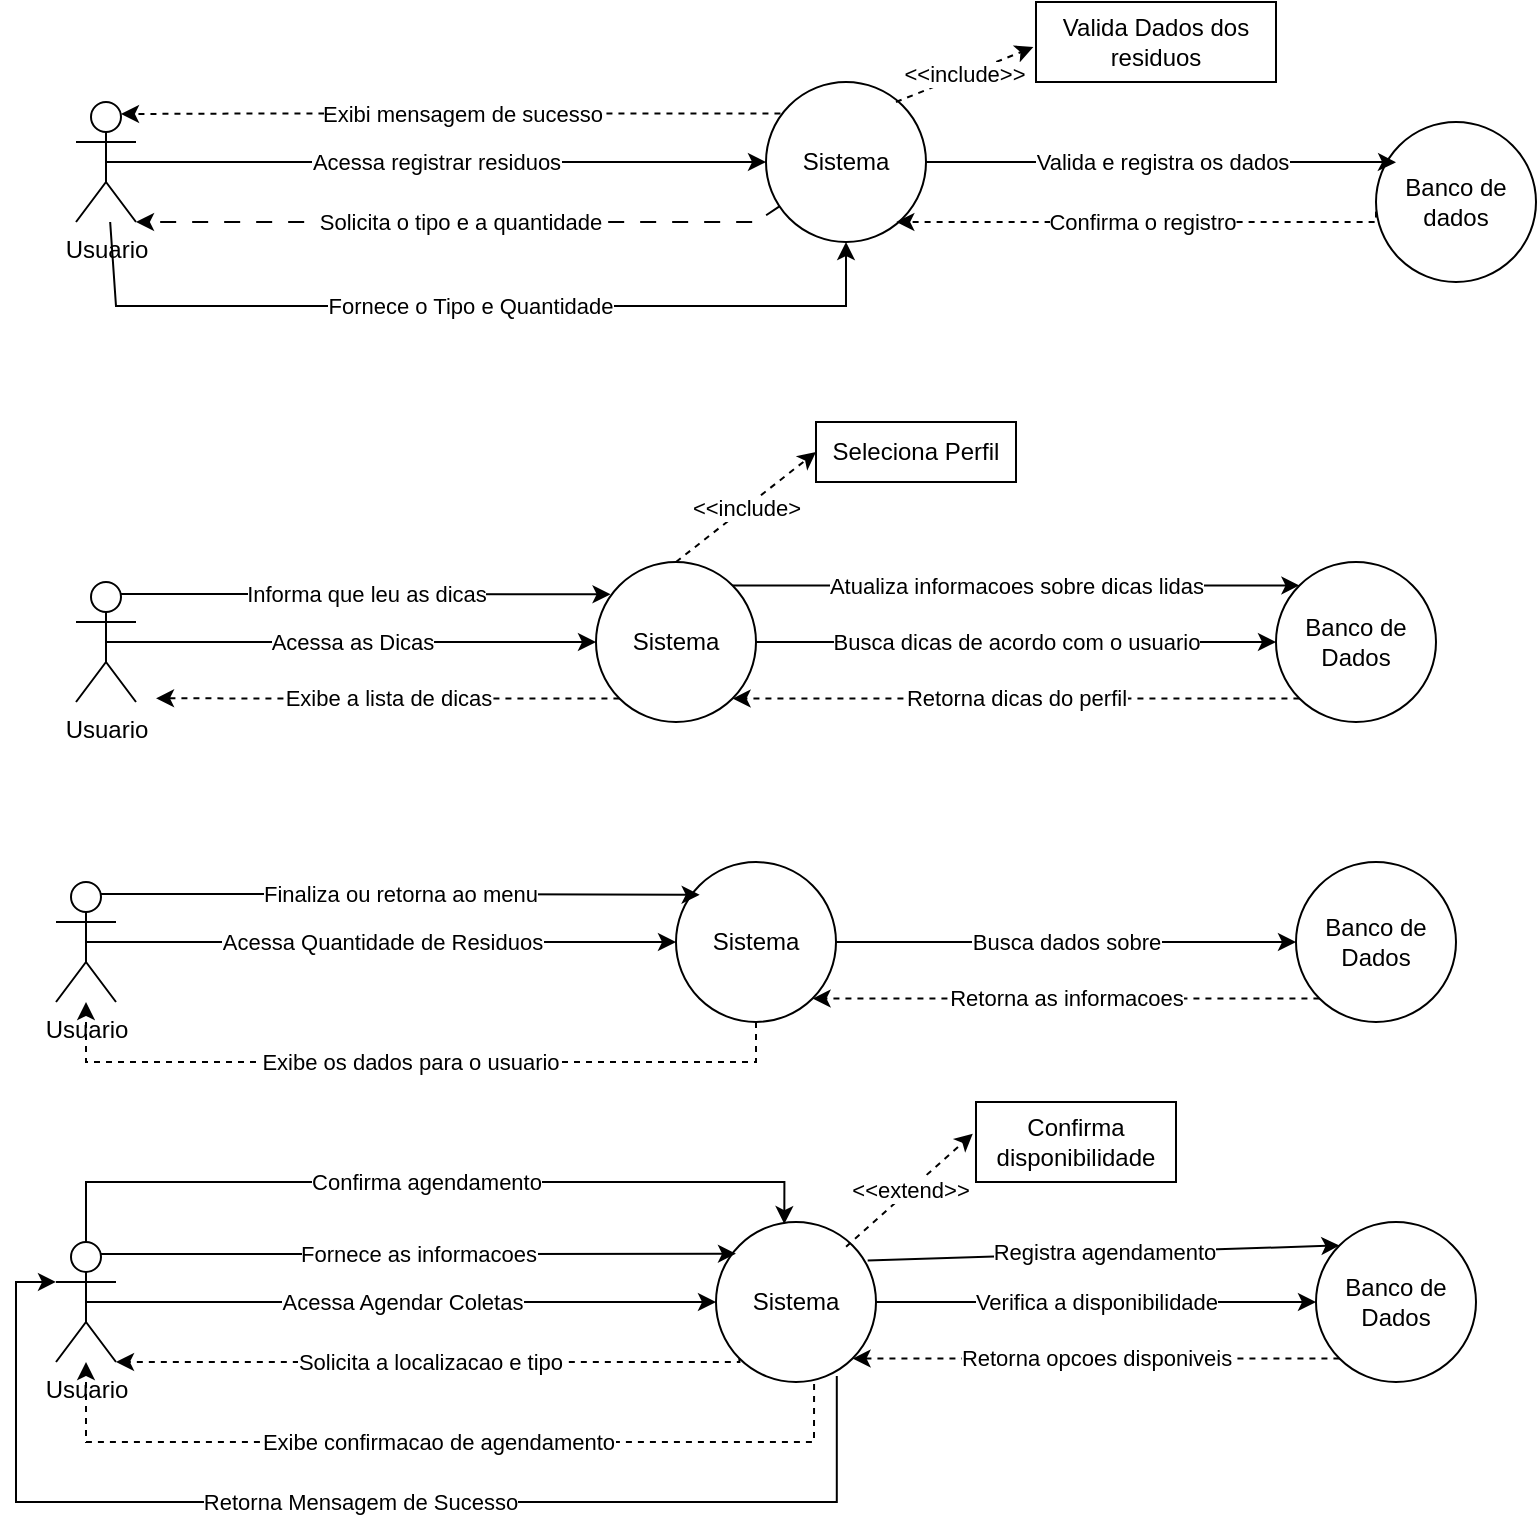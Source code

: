 <mxfile version="24.9.3">
  <diagram name="Page-1" id="2YBvvXClWsGukQMizWep">
    <mxGraphModel grid="1" page="1" gridSize="10" guides="1" tooltips="1" connect="1" arrows="1" fold="1" pageScale="1" pageWidth="850" pageHeight="1100" math="0" shadow="0">
      <root>
        <mxCell id="0" />
        <mxCell id="1" parent="0" />
        <mxCell id="RMWU4F3TAHHTFZhDBYDK-26" value="Acessa registrar residuos" style="edgeStyle=orthogonalEdgeStyle;rounded=0;orthogonalLoop=1;jettySize=auto;html=1;exitX=0.5;exitY=0.5;exitDx=0;exitDy=0;exitPerimeter=0;" edge="1" parent="1" source="RMWU4F3TAHHTFZhDBYDK-1" target="RMWU4F3TAHHTFZhDBYDK-4">
          <mxGeometry relative="1" as="geometry" />
        </mxCell>
        <mxCell id="RMWU4F3TAHHTFZhDBYDK-1" value="Usuario&lt;div&gt;&lt;br&gt;&lt;/div&gt;" style="shape=umlActor;verticalLabelPosition=bottom;verticalAlign=top;html=1;outlineConnect=0;" vertex="1" parent="1">
          <mxGeometry x="40" y="90" width="30" height="60" as="geometry" />
        </mxCell>
        <mxCell id="RMWU4F3TAHHTFZhDBYDK-35" value="Exibi mensagem de sucesso" style="edgeStyle=orthogonalEdgeStyle;rounded=0;orthogonalLoop=1;jettySize=auto;html=1;exitX=0;exitY=0;exitDx=0;exitDy=0;entryX=0.75;entryY=0.1;entryDx=0;entryDy=0;entryPerimeter=0;dashed=1;" edge="1" parent="1" target="RMWU4F3TAHHTFZhDBYDK-1">
          <mxGeometry relative="1" as="geometry">
            <mxPoint x="404.226" y="95.716" as="sourcePoint" />
            <mxPoint x="70.01" y="100" as="targetPoint" />
            <Array as="points">
              <mxPoint x="148" y="96" />
            </Array>
          </mxGeometry>
        </mxCell>
        <mxCell id="RMWU4F3TAHHTFZhDBYDK-4" value="Sistema" style="ellipse;whiteSpace=wrap;html=1;aspect=fixed;" vertex="1" parent="1">
          <mxGeometry x="385" y="80" width="80" height="80" as="geometry" />
        </mxCell>
        <mxCell id="RMWU4F3TAHHTFZhDBYDK-5" value="Banco de dados" style="ellipse;whiteSpace=wrap;html=1;aspect=fixed;" vertex="1" parent="1">
          <mxGeometry x="690" y="100" width="80" height="80" as="geometry" />
        </mxCell>
        <mxCell id="RMWU4F3TAHHTFZhDBYDK-27" value="Solicita o tipo e a quantidade" style="endArrow=classic;html=1;rounded=0;entryX=1;entryY=1;entryDx=0;entryDy=0;entryPerimeter=0;dashed=1;dashPattern=8 8;" edge="1" parent="1" source="RMWU4F3TAHHTFZhDBYDK-4" target="RMWU4F3TAHHTFZhDBYDK-1">
          <mxGeometry width="50" height="50" relative="1" as="geometry">
            <mxPoint x="70" y="180" as="sourcePoint" />
            <mxPoint x="300" y="230" as="targetPoint" />
            <Array as="points">
              <mxPoint x="380" y="150" />
            </Array>
          </mxGeometry>
        </mxCell>
        <mxCell id="RMWU4F3TAHHTFZhDBYDK-30" value="Fornece o Tipo e Quantidade" style="endArrow=classic;html=1;rounded=0;entryX=0.5;entryY=1;entryDx=0;entryDy=0;" edge="1" parent="1" source="RMWU4F3TAHHTFZhDBYDK-1" target="RMWU4F3TAHHTFZhDBYDK-4">
          <mxGeometry width="50" height="50" relative="1" as="geometry">
            <mxPoint x="58.571" y="180" as="sourcePoint" />
            <mxPoint x="419.88" y="192.4" as="targetPoint" />
            <Array as="points">
              <mxPoint x="60" y="192" />
              <mxPoint x="425" y="192" />
            </Array>
          </mxGeometry>
        </mxCell>
        <mxCell id="RMWU4F3TAHHTFZhDBYDK-32" value="Valida e registra os dados" style="edgeStyle=orthogonalEdgeStyle;rounded=0;orthogonalLoop=1;jettySize=auto;html=1;exitX=1;exitY=0.5;exitDx=0;exitDy=0;entryX=0.125;entryY=0.252;entryDx=0;entryDy=0;entryPerimeter=0;" edge="1" parent="1" source="RMWU4F3TAHHTFZhDBYDK-4" target="RMWU4F3TAHHTFZhDBYDK-5">
          <mxGeometry relative="1" as="geometry">
            <Array as="points">
              <mxPoint x="690" y="120" />
              <mxPoint x="690" y="120" />
            </Array>
          </mxGeometry>
        </mxCell>
        <mxCell id="RMWU4F3TAHHTFZhDBYDK-33" value="Confirma o registro" style="edgeStyle=orthogonalEdgeStyle;rounded=0;orthogonalLoop=1;jettySize=auto;html=1;exitX=0.016;exitY=0.559;exitDx=0;exitDy=0;exitPerimeter=0;dashed=1;" edge="1" parent="1">
          <mxGeometry relative="1" as="geometry">
            <mxPoint x="690" y="144.69" as="sourcePoint" />
            <mxPoint x="450.145" y="149.999" as="targetPoint" />
            <Array as="points">
              <mxPoint x="690" y="150" />
            </Array>
          </mxGeometry>
        </mxCell>
        <mxCell id="RMWU4F3TAHHTFZhDBYDK-41" value="Acessa as Dicas" style="edgeStyle=orthogonalEdgeStyle;rounded=0;orthogonalLoop=1;jettySize=auto;html=1;exitX=0.5;exitY=0.5;exitDx=0;exitDy=0;exitPerimeter=0;" edge="1" parent="1" source="RMWU4F3TAHHTFZhDBYDK-37" target="RMWU4F3TAHHTFZhDBYDK-38">
          <mxGeometry relative="1" as="geometry" />
        </mxCell>
        <mxCell id="RMWU4F3TAHHTFZhDBYDK-37" value="Usuario" style="shape=umlActor;verticalLabelPosition=bottom;verticalAlign=top;html=1;outlineConnect=0;" vertex="1" parent="1">
          <mxGeometry x="40" y="330" width="30" height="60" as="geometry" />
        </mxCell>
        <mxCell id="RMWU4F3TAHHTFZhDBYDK-42" value="Busca dicas de acordo com o usuario" style="edgeStyle=orthogonalEdgeStyle;rounded=0;orthogonalLoop=1;jettySize=auto;html=1;exitX=1;exitY=0.5;exitDx=0;exitDy=0;" edge="1" parent="1" source="RMWU4F3TAHHTFZhDBYDK-38" target="RMWU4F3TAHHTFZhDBYDK-39">
          <mxGeometry relative="1" as="geometry" />
        </mxCell>
        <mxCell id="RMWU4F3TAHHTFZhDBYDK-45" value="Exibe a lista de dicas" style="edgeStyle=orthogonalEdgeStyle;rounded=0;orthogonalLoop=1;jettySize=auto;html=1;exitX=0;exitY=1;exitDx=0;exitDy=0;dashed=1;" edge="1" parent="1" source="RMWU4F3TAHHTFZhDBYDK-38">
          <mxGeometry relative="1" as="geometry">
            <mxPoint x="80" y="388.143" as="targetPoint" />
          </mxGeometry>
        </mxCell>
        <mxCell id="RMWU4F3TAHHTFZhDBYDK-47" value="Atualiza informacoes sobre dicas lidas" style="edgeStyle=orthogonalEdgeStyle;rounded=0;orthogonalLoop=1;jettySize=auto;html=1;exitX=1;exitY=0;exitDx=0;exitDy=0;entryX=0;entryY=0;entryDx=0;entryDy=0;" edge="1" parent="1" source="RMWU4F3TAHHTFZhDBYDK-38" target="RMWU4F3TAHHTFZhDBYDK-39">
          <mxGeometry relative="1" as="geometry" />
        </mxCell>
        <mxCell id="RMWU4F3TAHHTFZhDBYDK-38" value="Sistema" style="ellipse;whiteSpace=wrap;html=1;aspect=fixed;" vertex="1" parent="1">
          <mxGeometry x="300" y="320" width="80" height="80" as="geometry" />
        </mxCell>
        <mxCell id="RMWU4F3TAHHTFZhDBYDK-44" value="Retorna dicas do perfil" style="edgeStyle=orthogonalEdgeStyle;rounded=0;orthogonalLoop=1;jettySize=auto;html=1;exitX=0;exitY=1;exitDx=0;exitDy=0;entryX=1;entryY=1;entryDx=0;entryDy=0;dashed=1;" edge="1" parent="1" source="RMWU4F3TAHHTFZhDBYDK-39" target="RMWU4F3TAHHTFZhDBYDK-38">
          <mxGeometry relative="1" as="geometry">
            <mxPoint as="offset" />
          </mxGeometry>
        </mxCell>
        <mxCell id="RMWU4F3TAHHTFZhDBYDK-39" value="Banco de Dados" style="ellipse;whiteSpace=wrap;html=1;aspect=fixed;" vertex="1" parent="1">
          <mxGeometry x="640" y="320" width="80" height="80" as="geometry" />
        </mxCell>
        <mxCell id="RMWU4F3TAHHTFZhDBYDK-46" value="Informa que leu as dicas" style="edgeStyle=orthogonalEdgeStyle;rounded=0;orthogonalLoop=1;jettySize=auto;html=1;exitX=0.75;exitY=0.1;exitDx=0;exitDy=0;exitPerimeter=0;entryX=0.091;entryY=0.202;entryDx=0;entryDy=0;entryPerimeter=0;" edge="1" parent="1" source="RMWU4F3TAHHTFZhDBYDK-37" target="RMWU4F3TAHHTFZhDBYDK-38">
          <mxGeometry relative="1" as="geometry" />
        </mxCell>
        <mxCell id="RMWU4F3TAHHTFZhDBYDK-53" value="Acessa Quantidade de Residuos" style="edgeStyle=orthogonalEdgeStyle;rounded=0;orthogonalLoop=1;jettySize=auto;html=1;exitX=0.5;exitY=0.5;exitDx=0;exitDy=0;exitPerimeter=0;entryX=0;entryY=0.5;entryDx=0;entryDy=0;" edge="1" parent="1" source="RMWU4F3TAHHTFZhDBYDK-49" target="RMWU4F3TAHHTFZhDBYDK-51">
          <mxGeometry relative="1" as="geometry" />
        </mxCell>
        <mxCell id="RMWU4F3TAHHTFZhDBYDK-49" value="Usuario" style="shape=umlActor;verticalLabelPosition=bottom;verticalAlign=top;html=1;outlineConnect=0;" vertex="1" parent="1">
          <mxGeometry x="30" y="480" width="30" height="60" as="geometry" />
        </mxCell>
        <mxCell id="RMWU4F3TAHHTFZhDBYDK-54" value="Busca dados sobre" style="edgeStyle=orthogonalEdgeStyle;rounded=0;orthogonalLoop=1;jettySize=auto;html=1;exitX=1;exitY=0.5;exitDx=0;exitDy=0;" edge="1" parent="1" source="RMWU4F3TAHHTFZhDBYDK-51" target="RMWU4F3TAHHTFZhDBYDK-52">
          <mxGeometry relative="1" as="geometry" />
        </mxCell>
        <mxCell id="RMWU4F3TAHHTFZhDBYDK-51" value="Sistema" style="ellipse;whiteSpace=wrap;html=1;aspect=fixed;" vertex="1" parent="1">
          <mxGeometry x="340" y="470" width="80" height="80" as="geometry" />
        </mxCell>
        <mxCell id="RMWU4F3TAHHTFZhDBYDK-55" value="Retorna as informacoes" style="edgeStyle=orthogonalEdgeStyle;rounded=0;orthogonalLoop=1;jettySize=auto;html=1;exitX=0;exitY=1;exitDx=0;exitDy=0;entryX=1;entryY=1;entryDx=0;entryDy=0;dashed=1;" edge="1" parent="1" source="RMWU4F3TAHHTFZhDBYDK-52" target="RMWU4F3TAHHTFZhDBYDK-51">
          <mxGeometry relative="1" as="geometry" />
        </mxCell>
        <mxCell id="RMWU4F3TAHHTFZhDBYDK-52" value="Banco de Dados" style="ellipse;whiteSpace=wrap;html=1;aspect=fixed;" vertex="1" parent="1">
          <mxGeometry x="650" y="470" width="80" height="80" as="geometry" />
        </mxCell>
        <mxCell id="RMWU4F3TAHHTFZhDBYDK-56" value="Exibe os dados para o usuario" style="edgeStyle=orthogonalEdgeStyle;rounded=0;orthogonalLoop=1;jettySize=auto;html=1;exitX=0.5;exitY=1;exitDx=0;exitDy=0;dashed=1;" edge="1" parent="1" source="RMWU4F3TAHHTFZhDBYDK-51" target="RMWU4F3TAHHTFZhDBYDK-49">
          <mxGeometry relative="1" as="geometry">
            <mxPoint x="380" y="570" as="sourcePoint" />
            <mxPoint x="40" y="572" as="targetPoint" />
            <Array as="points">
              <mxPoint x="380" y="570" />
              <mxPoint x="45" y="570" />
            </Array>
          </mxGeometry>
        </mxCell>
        <mxCell id="RMWU4F3TAHHTFZhDBYDK-60" value="Finaliza ou retorna ao menu" style="edgeStyle=orthogonalEdgeStyle;rounded=0;orthogonalLoop=1;jettySize=auto;html=1;exitX=0.75;exitY=0.1;exitDx=0;exitDy=0;exitPerimeter=0;entryX=0.148;entryY=0.205;entryDx=0;entryDy=0;entryPerimeter=0;" edge="1" parent="1" source="RMWU4F3TAHHTFZhDBYDK-49" target="RMWU4F3TAHHTFZhDBYDK-51">
          <mxGeometry relative="1" as="geometry" />
        </mxCell>
        <mxCell id="RMWU4F3TAHHTFZhDBYDK-77" value="Acessa Agendar Coletas" style="edgeStyle=orthogonalEdgeStyle;rounded=0;orthogonalLoop=1;jettySize=auto;html=1;exitX=0.5;exitY=0.5;exitDx=0;exitDy=0;exitPerimeter=0;" edge="1" parent="1" source="RMWU4F3TAHHTFZhDBYDK-61" target="RMWU4F3TAHHTFZhDBYDK-62">
          <mxGeometry relative="1" as="geometry" />
        </mxCell>
        <mxCell id="RMWU4F3TAHHTFZhDBYDK-61" value="Usuario" style="shape=umlActor;verticalLabelPosition=bottom;verticalAlign=top;html=1;outlineConnect=0;" vertex="1" parent="1">
          <mxGeometry x="30" y="660" width="30" height="60" as="geometry" />
        </mxCell>
        <mxCell id="RMWU4F3TAHHTFZhDBYDK-81" value="Verifica a disponibilidade" style="edgeStyle=orthogonalEdgeStyle;rounded=0;orthogonalLoop=1;jettySize=auto;html=1;exitX=1;exitY=0.5;exitDx=0;exitDy=0;entryX=0;entryY=0.5;entryDx=0;entryDy=0;" edge="1" parent="1" source="RMWU4F3TAHHTFZhDBYDK-62" target="RMWU4F3TAHHTFZhDBYDK-63">
          <mxGeometry relative="1" as="geometry" />
        </mxCell>
        <mxCell id="RMWU4F3TAHHTFZhDBYDK-88" value="Exibe confirmacao de agendamento" style="edgeStyle=orthogonalEdgeStyle;rounded=0;orthogonalLoop=1;jettySize=auto;html=1;exitX=0.613;exitY=1.013;exitDx=0;exitDy=0;exitPerimeter=0;dashed=1;" edge="1" parent="1" source="RMWU4F3TAHHTFZhDBYDK-62" target="RMWU4F3TAHHTFZhDBYDK-61">
          <mxGeometry relative="1" as="geometry">
            <mxPoint x="40" y="749.999" as="targetPoint" />
            <mxPoint x="380" y="789.97" as="sourcePoint" />
            <Array as="points">
              <mxPoint x="409" y="760" />
              <mxPoint x="45" y="760" />
            </Array>
          </mxGeometry>
        </mxCell>
        <mxCell id="RMWU4F3TAHHTFZhDBYDK-91" value="Retorna Mensagem de Sucesso" style="edgeStyle=orthogonalEdgeStyle;rounded=0;orthogonalLoop=1;jettySize=auto;html=1;exitX=0.755;exitY=0.963;exitDx=0;exitDy=0;exitPerimeter=0;entryX=0;entryY=0.333;entryDx=0;entryDy=0;entryPerimeter=0;" edge="1" parent="1" source="RMWU4F3TAHHTFZhDBYDK-62" target="RMWU4F3TAHHTFZhDBYDK-61">
          <mxGeometry relative="1" as="geometry">
            <mxPoint x="20" y="660" as="targetPoint" />
            <mxPoint x="420" y="770" as="sourcePoint" />
            <Array as="points">
              <mxPoint x="420" y="790" />
              <mxPoint x="10" y="790" />
              <mxPoint x="10" y="680" />
            </Array>
          </mxGeometry>
        </mxCell>
        <mxCell id="RMWU4F3TAHHTFZhDBYDK-62" value="Sistema" style="ellipse;whiteSpace=wrap;html=1;aspect=fixed;" vertex="1" parent="1">
          <mxGeometry x="360" y="650" width="80" height="80" as="geometry" />
        </mxCell>
        <mxCell id="RMWU4F3TAHHTFZhDBYDK-87" value="Retorna opcoes disponiveis" style="edgeStyle=orthogonalEdgeStyle;rounded=0;orthogonalLoop=1;jettySize=auto;html=1;exitX=0;exitY=1;exitDx=0;exitDy=0;entryX=1;entryY=1;entryDx=0;entryDy=0;dashed=1;" edge="1" parent="1" source="RMWU4F3TAHHTFZhDBYDK-63" target="RMWU4F3TAHHTFZhDBYDK-62">
          <mxGeometry relative="1" as="geometry" />
        </mxCell>
        <mxCell id="RMWU4F3TAHHTFZhDBYDK-63" value="Banco de Dados" style="ellipse;whiteSpace=wrap;html=1;aspect=fixed;" vertex="1" parent="1">
          <mxGeometry x="660" y="650" width="80" height="80" as="geometry" />
        </mxCell>
        <mxCell id="RMWU4F3TAHHTFZhDBYDK-66" value="&amp;lt;&amp;lt;include&amp;gt;&amp;gt;" style="endArrow=classic;html=1;rounded=0;entryX=-0.011;entryY=0.564;entryDx=0;entryDy=0;entryPerimeter=0;dashed=1;" edge="1" parent="1" target="RMWU4F3TAHHTFZhDBYDK-71">
          <mxGeometry width="50" height="50" relative="1" as="geometry">
            <mxPoint x="450" y="90" as="sourcePoint" />
            <mxPoint x="520" y="60" as="targetPoint" />
          </mxGeometry>
        </mxCell>
        <mxCell id="RMWU4F3TAHHTFZhDBYDK-71" value="Valida Dados dos residuos" style="rounded=0;whiteSpace=wrap;html=1;" vertex="1" parent="1">
          <mxGeometry x="520" y="40" width="120" height="40" as="geometry" />
        </mxCell>
        <mxCell id="RMWU4F3TAHHTFZhDBYDK-73" value="&amp;lt;&amp;lt;include&amp;gt;" style="endArrow=classic;html=1;rounded=0;dashed=1;entryX=0;entryY=0.5;entryDx=0;entryDy=0;" edge="1" parent="1" target="RMWU4F3TAHHTFZhDBYDK-74">
          <mxGeometry width="50" height="50" relative="1" as="geometry">
            <mxPoint x="340" y="320" as="sourcePoint" />
            <mxPoint x="390" y="270" as="targetPoint" />
          </mxGeometry>
        </mxCell>
        <mxCell id="RMWU4F3TAHHTFZhDBYDK-74" value="Seleciona Perfil" style="rounded=0;whiteSpace=wrap;html=1;" vertex="1" parent="1">
          <mxGeometry x="410" y="250" width="100" height="30" as="geometry" />
        </mxCell>
        <mxCell id="RMWU4F3TAHHTFZhDBYDK-78" value="Solicita a localizacao e tipo" style="edgeStyle=orthogonalEdgeStyle;rounded=0;orthogonalLoop=1;jettySize=auto;html=1;exitX=0;exitY=1;exitDx=0;exitDy=0;entryX=1;entryY=1;entryDx=0;entryDy=0;entryPerimeter=0;dashed=1;" edge="1" parent="1" source="RMWU4F3TAHHTFZhDBYDK-62" target="RMWU4F3TAHHTFZhDBYDK-61">
          <mxGeometry relative="1" as="geometry">
            <Array as="points">
              <mxPoint x="372" y="720" />
            </Array>
          </mxGeometry>
        </mxCell>
        <mxCell id="RMWU4F3TAHHTFZhDBYDK-79" value="Fornece as informacoes" style="edgeStyle=orthogonalEdgeStyle;rounded=0;orthogonalLoop=1;jettySize=auto;html=1;exitX=0.75;exitY=0.1;exitDx=0;exitDy=0;exitPerimeter=0;entryX=0.125;entryY=0.198;entryDx=0;entryDy=0;entryPerimeter=0;" edge="1" parent="1" source="RMWU4F3TAHHTFZhDBYDK-61" target="RMWU4F3TAHHTFZhDBYDK-62">
          <mxGeometry relative="1" as="geometry" />
        </mxCell>
        <mxCell id="RMWU4F3TAHHTFZhDBYDK-82" value="Confirma disponibilidade" style="rounded=0;whiteSpace=wrap;html=1;" vertex="1" parent="1">
          <mxGeometry x="490" y="590" width="100" height="40" as="geometry" />
        </mxCell>
        <mxCell id="RMWU4F3TAHHTFZhDBYDK-85" value="&amp;lt;&amp;lt;extend&amp;gt;&amp;gt;" style="endArrow=classic;html=1;rounded=0;exitX=0.813;exitY=0.155;exitDx=0;exitDy=0;exitPerimeter=0;entryX=-0.016;entryY=0.396;entryDx=0;entryDy=0;entryPerimeter=0;dashed=1;" edge="1" parent="1" source="RMWU4F3TAHHTFZhDBYDK-62" target="RMWU4F3TAHHTFZhDBYDK-82">
          <mxGeometry width="50" height="50" relative="1" as="geometry">
            <mxPoint x="425.004" y="659.996" as="sourcePoint" />
            <mxPoint x="486.72" y="608.28" as="targetPoint" />
          </mxGeometry>
        </mxCell>
        <mxCell id="RMWU4F3TAHHTFZhDBYDK-89" value="Confirma agendamento" style="edgeStyle=orthogonalEdgeStyle;rounded=0;orthogonalLoop=1;jettySize=auto;html=1;exitX=0.5;exitY=0;exitDx=0;exitDy=0;exitPerimeter=0;entryX=0.427;entryY=0.013;entryDx=0;entryDy=0;entryPerimeter=0;" edge="1" parent="1" source="RMWU4F3TAHHTFZhDBYDK-61" target="RMWU4F3TAHHTFZhDBYDK-62">
          <mxGeometry relative="1" as="geometry" />
        </mxCell>
        <mxCell id="RMWU4F3TAHHTFZhDBYDK-90" value="Registra agendamento" style="endArrow=classic;html=1;rounded=0;exitX=0.948;exitY=0.241;exitDx=0;exitDy=0;exitPerimeter=0;entryX=0;entryY=0;entryDx=0;entryDy=0;" edge="1" parent="1" source="RMWU4F3TAHHTFZhDBYDK-62" target="RMWU4F3TAHHTFZhDBYDK-63">
          <mxGeometry width="50" height="50" relative="1" as="geometry">
            <mxPoint x="440.0" y="684.4" as="sourcePoint" />
            <mxPoint x="501.84" y="640" as="targetPoint" />
          </mxGeometry>
        </mxCell>
      </root>
    </mxGraphModel>
  </diagram>
</mxfile>
